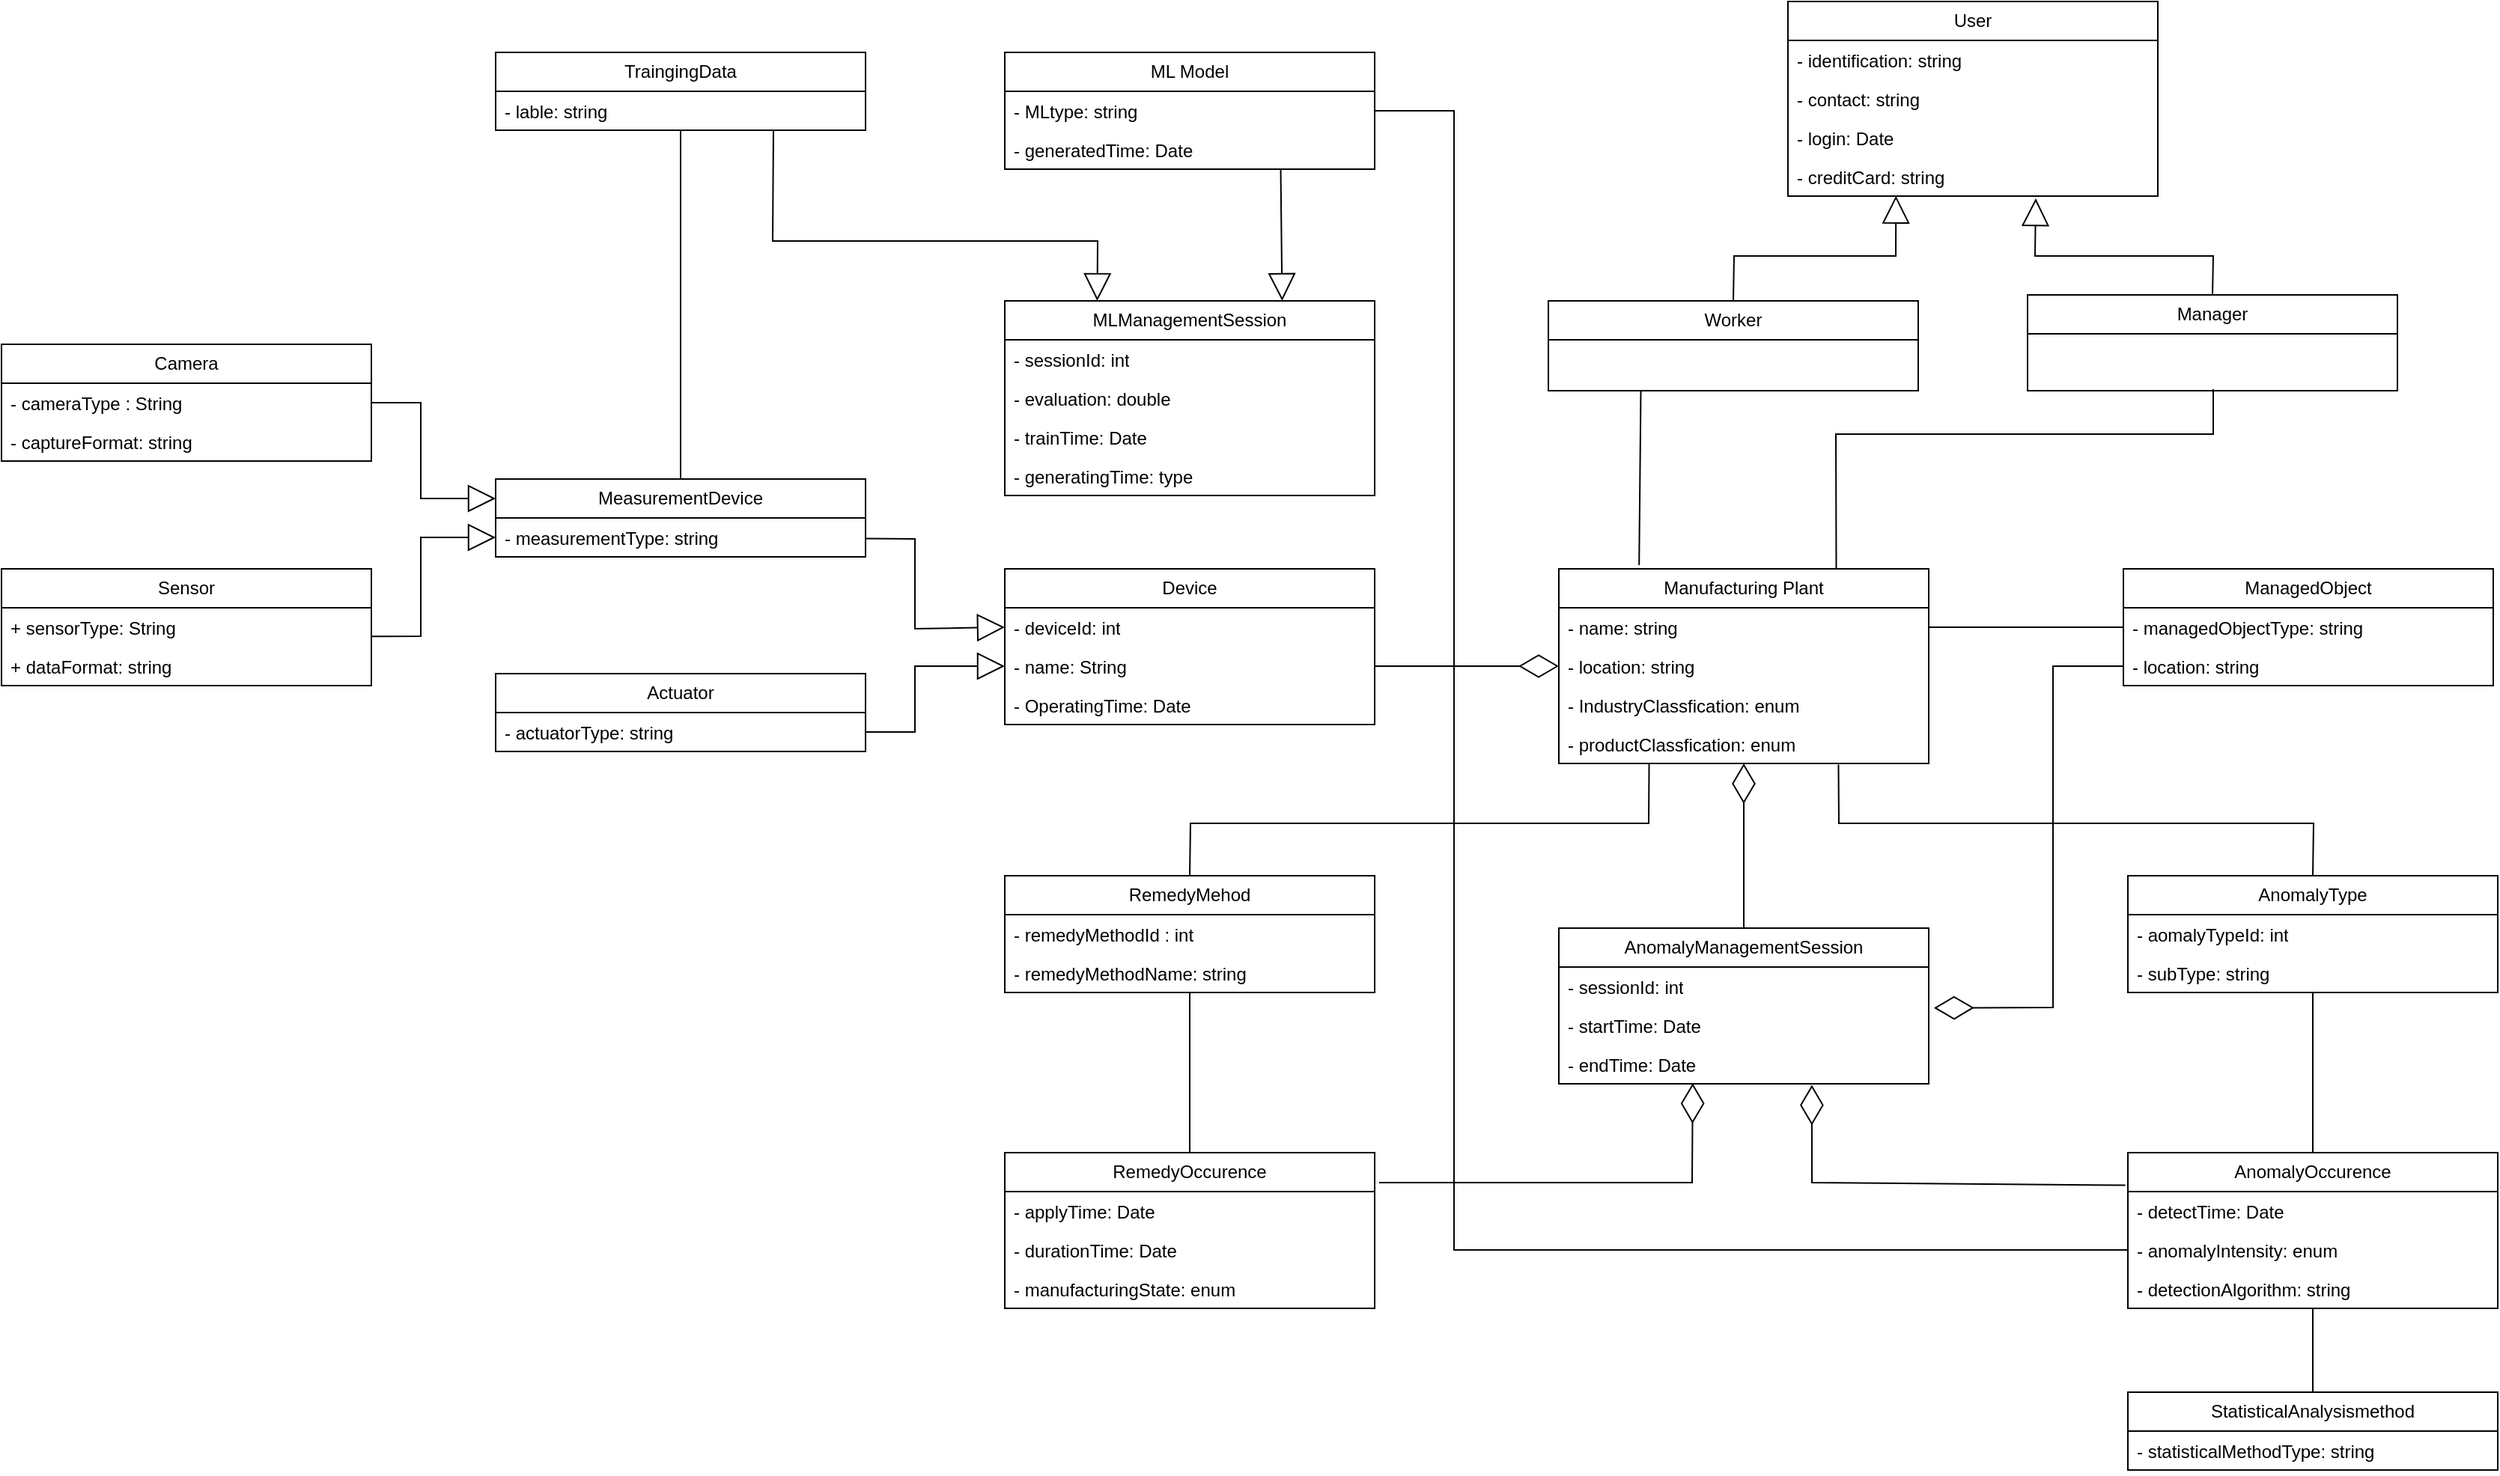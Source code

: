 <mxfile version="21.1.8" type="github">
  <diagram name="페이지-1" id="Eus2CIyO7c51uoO3_Tom">
    <mxGraphModel dx="2167" dy="1428" grid="1" gridSize="10" guides="1" tooltips="1" connect="1" arrows="1" fold="1" page="1" pageScale="1" pageWidth="827" pageHeight="1169" math="0" shadow="0">
      <root>
        <mxCell id="0" />
        <mxCell id="1" parent="0" />
        <mxCell id="gLREQ3NUGpqIkdflZNF1-84" value="Manufacturing Plant" style="swimlane;fontStyle=0;childLayout=stackLayout;horizontal=1;startSize=26;fillColor=none;horizontalStack=0;resizeParent=1;resizeParentMax=0;resizeLast=0;collapsible=1;marginBottom=0;whiteSpace=wrap;html=1;" vertex="1" parent="1">
          <mxGeometry x="350" y="380" width="247" height="130" as="geometry" />
        </mxCell>
        <mxCell id="gLREQ3NUGpqIkdflZNF1-85" value="- name: string" style="text;strokeColor=none;fillColor=none;align=left;verticalAlign=top;spacingLeft=4;spacingRight=4;overflow=hidden;rotatable=0;points=[[0,0.5],[1,0.5]];portConstraint=eastwest;whiteSpace=wrap;html=1;" vertex="1" parent="gLREQ3NUGpqIkdflZNF1-84">
          <mxGeometry y="26" width="247" height="26" as="geometry" />
        </mxCell>
        <mxCell id="gLREQ3NUGpqIkdflZNF1-86" value="- location: string" style="text;strokeColor=none;fillColor=none;align=left;verticalAlign=top;spacingLeft=4;spacingRight=4;overflow=hidden;rotatable=0;points=[[0,0.5],[1,0.5]];portConstraint=eastwest;whiteSpace=wrap;html=1;" vertex="1" parent="gLREQ3NUGpqIkdflZNF1-84">
          <mxGeometry y="52" width="247" height="26" as="geometry" />
        </mxCell>
        <mxCell id="gLREQ3NUGpqIkdflZNF1-87" value="- IndustryClassfication: enum" style="text;strokeColor=none;fillColor=none;align=left;verticalAlign=top;spacingLeft=4;spacingRight=4;overflow=hidden;rotatable=0;points=[[0,0.5],[1,0.5]];portConstraint=eastwest;whiteSpace=wrap;html=1;" vertex="1" parent="gLREQ3NUGpqIkdflZNF1-84">
          <mxGeometry y="78" width="247" height="26" as="geometry" />
        </mxCell>
        <mxCell id="gLREQ3NUGpqIkdflZNF1-175" value="- productClassfication: enum" style="text;strokeColor=none;fillColor=none;align=left;verticalAlign=top;spacingLeft=4;spacingRight=4;overflow=hidden;rotatable=0;points=[[0,0.5],[1,0.5]];portConstraint=eastwest;whiteSpace=wrap;html=1;" vertex="1" parent="gLREQ3NUGpqIkdflZNF1-84">
          <mxGeometry y="104" width="247" height="26" as="geometry" />
        </mxCell>
        <mxCell id="gLREQ3NUGpqIkdflZNF1-92" value="AnomalyManagementSession" style="swimlane;fontStyle=0;childLayout=stackLayout;horizontal=1;startSize=26;fillColor=none;horizontalStack=0;resizeParent=1;resizeParentMax=0;resizeLast=0;collapsible=1;marginBottom=0;whiteSpace=wrap;html=1;" vertex="1" parent="1">
          <mxGeometry x="350" y="620" width="247" height="104" as="geometry" />
        </mxCell>
        <mxCell id="gLREQ3NUGpqIkdflZNF1-172" value="- sessionId: int" style="text;strokeColor=none;fillColor=none;align=left;verticalAlign=top;spacingLeft=4;spacingRight=4;overflow=hidden;rotatable=0;points=[[0,0.5],[1,0.5]];portConstraint=eastwest;whiteSpace=wrap;html=1;" vertex="1" parent="gLREQ3NUGpqIkdflZNF1-92">
          <mxGeometry y="26" width="247" height="26" as="geometry" />
        </mxCell>
        <mxCell id="gLREQ3NUGpqIkdflZNF1-93" value="- startTime: Date" style="text;strokeColor=none;fillColor=none;align=left;verticalAlign=top;spacingLeft=4;spacingRight=4;overflow=hidden;rotatable=0;points=[[0,0.5],[1,0.5]];portConstraint=eastwest;whiteSpace=wrap;html=1;" vertex="1" parent="gLREQ3NUGpqIkdflZNF1-92">
          <mxGeometry y="52" width="247" height="26" as="geometry" />
        </mxCell>
        <mxCell id="gLREQ3NUGpqIkdflZNF1-94" value="- endTime: Date" style="text;strokeColor=none;fillColor=none;align=left;verticalAlign=top;spacingLeft=4;spacingRight=4;overflow=hidden;rotatable=0;points=[[0,0.5],[1,0.5]];portConstraint=eastwest;whiteSpace=wrap;html=1;" vertex="1" parent="gLREQ3NUGpqIkdflZNF1-92">
          <mxGeometry y="78" width="247" height="26" as="geometry" />
        </mxCell>
        <mxCell id="gLREQ3NUGpqIkdflZNF1-96" value="Device" style="swimlane;fontStyle=0;childLayout=stackLayout;horizontal=1;startSize=26;fillColor=none;horizontalStack=0;resizeParent=1;resizeParentMax=0;resizeLast=0;collapsible=1;marginBottom=0;whiteSpace=wrap;html=1;" vertex="1" parent="1">
          <mxGeometry x="-20" y="380" width="247" height="104" as="geometry" />
        </mxCell>
        <mxCell id="gLREQ3NUGpqIkdflZNF1-97" value="- deviceId: int" style="text;strokeColor=none;fillColor=none;align=left;verticalAlign=top;spacingLeft=4;spacingRight=4;overflow=hidden;rotatable=0;points=[[0,0.5],[1,0.5]];portConstraint=eastwest;whiteSpace=wrap;html=1;" vertex="1" parent="gLREQ3NUGpqIkdflZNF1-96">
          <mxGeometry y="26" width="247" height="26" as="geometry" />
        </mxCell>
        <mxCell id="gLREQ3NUGpqIkdflZNF1-98" value="- name: String" style="text;strokeColor=none;fillColor=none;align=left;verticalAlign=top;spacingLeft=4;spacingRight=4;overflow=hidden;rotatable=0;points=[[0,0.5],[1,0.5]];portConstraint=eastwest;whiteSpace=wrap;html=1;" vertex="1" parent="gLREQ3NUGpqIkdflZNF1-96">
          <mxGeometry y="52" width="247" height="26" as="geometry" />
        </mxCell>
        <mxCell id="gLREQ3NUGpqIkdflZNF1-99" value="- OperatingTime: Date" style="text;strokeColor=none;fillColor=none;align=left;verticalAlign=top;spacingLeft=4;spacingRight=4;overflow=hidden;rotatable=0;points=[[0,0.5],[1,0.5]];portConstraint=eastwest;whiteSpace=wrap;html=1;" vertex="1" parent="gLREQ3NUGpqIkdflZNF1-96">
          <mxGeometry y="78" width="247" height="26" as="geometry" />
        </mxCell>
        <mxCell id="gLREQ3NUGpqIkdflZNF1-100" value="MeasurementDevice" style="swimlane;fontStyle=0;childLayout=stackLayout;horizontal=1;startSize=26;fillColor=none;horizontalStack=0;resizeParent=1;resizeParentMax=0;resizeLast=0;collapsible=1;marginBottom=0;whiteSpace=wrap;html=1;" vertex="1" parent="1">
          <mxGeometry x="-360" y="320" width="247" height="52" as="geometry" />
        </mxCell>
        <mxCell id="gLREQ3NUGpqIkdflZNF1-101" value="- measurementType: string" style="text;strokeColor=none;fillColor=none;align=left;verticalAlign=top;spacingLeft=4;spacingRight=4;overflow=hidden;rotatable=0;points=[[0,0.5],[1,0.5]];portConstraint=eastwest;whiteSpace=wrap;html=1;" vertex="1" parent="gLREQ3NUGpqIkdflZNF1-100">
          <mxGeometry y="26" width="247" height="26" as="geometry" />
        </mxCell>
        <mxCell id="gLREQ3NUGpqIkdflZNF1-104" value="Actuator" style="swimlane;fontStyle=0;childLayout=stackLayout;horizontal=1;startSize=26;fillColor=none;horizontalStack=0;resizeParent=1;resizeParentMax=0;resizeLast=0;collapsible=1;marginBottom=0;whiteSpace=wrap;html=1;" vertex="1" parent="1">
          <mxGeometry x="-360" y="450" width="247" height="52" as="geometry" />
        </mxCell>
        <mxCell id="gLREQ3NUGpqIkdflZNF1-105" value="- actuatorType: string" style="text;strokeColor=none;fillColor=none;align=left;verticalAlign=top;spacingLeft=4;spacingRight=4;overflow=hidden;rotatable=0;points=[[0,0.5],[1,0.5]];portConstraint=eastwest;whiteSpace=wrap;html=1;" vertex="1" parent="gLREQ3NUGpqIkdflZNF1-104">
          <mxGeometry y="26" width="247" height="26" as="geometry" />
        </mxCell>
        <mxCell id="gLREQ3NUGpqIkdflZNF1-108" value="Camera" style="swimlane;fontStyle=0;childLayout=stackLayout;horizontal=1;startSize=26;fillColor=none;horizontalStack=0;resizeParent=1;resizeParentMax=0;resizeLast=0;collapsible=1;marginBottom=0;whiteSpace=wrap;html=1;" vertex="1" parent="1">
          <mxGeometry x="-690" y="230" width="247" height="78" as="geometry" />
        </mxCell>
        <mxCell id="gLREQ3NUGpqIkdflZNF1-109" value="- cameraType : String" style="text;strokeColor=none;fillColor=none;align=left;verticalAlign=top;spacingLeft=4;spacingRight=4;overflow=hidden;rotatable=0;points=[[0,0.5],[1,0.5]];portConstraint=eastwest;whiteSpace=wrap;html=1;" vertex="1" parent="gLREQ3NUGpqIkdflZNF1-108">
          <mxGeometry y="26" width="247" height="26" as="geometry" />
        </mxCell>
        <mxCell id="gLREQ3NUGpqIkdflZNF1-110" value="- captureFormat: string" style="text;strokeColor=none;fillColor=none;align=left;verticalAlign=top;spacingLeft=4;spacingRight=4;overflow=hidden;rotatable=0;points=[[0,0.5],[1,0.5]];portConstraint=eastwest;whiteSpace=wrap;html=1;" vertex="1" parent="gLREQ3NUGpqIkdflZNF1-108">
          <mxGeometry y="52" width="247" height="26" as="geometry" />
        </mxCell>
        <mxCell id="gLREQ3NUGpqIkdflZNF1-112" value="Sensor" style="swimlane;fontStyle=0;childLayout=stackLayout;horizontal=1;startSize=26;fillColor=none;horizontalStack=0;resizeParent=1;resizeParentMax=0;resizeLast=0;collapsible=1;marginBottom=0;whiteSpace=wrap;html=1;" vertex="1" parent="1">
          <mxGeometry x="-690" y="380" width="247" height="78" as="geometry" />
        </mxCell>
        <mxCell id="gLREQ3NUGpqIkdflZNF1-113" value="+ sensorType: String" style="text;strokeColor=none;fillColor=none;align=left;verticalAlign=top;spacingLeft=4;spacingRight=4;overflow=hidden;rotatable=0;points=[[0,0.5],[1,0.5]];portConstraint=eastwest;whiteSpace=wrap;html=1;" vertex="1" parent="gLREQ3NUGpqIkdflZNF1-112">
          <mxGeometry y="26" width="247" height="26" as="geometry" />
        </mxCell>
        <mxCell id="gLREQ3NUGpqIkdflZNF1-115" value="+ dataFormat: string" style="text;strokeColor=none;fillColor=none;align=left;verticalAlign=top;spacingLeft=4;spacingRight=4;overflow=hidden;rotatable=0;points=[[0,0.5],[1,0.5]];portConstraint=eastwest;whiteSpace=wrap;html=1;" vertex="1" parent="gLREQ3NUGpqIkdflZNF1-112">
          <mxGeometry y="52" width="247" height="26" as="geometry" />
        </mxCell>
        <mxCell id="gLREQ3NUGpqIkdflZNF1-116" value="AnomalyType" style="swimlane;fontStyle=0;childLayout=stackLayout;horizontal=1;startSize=26;fillColor=none;horizontalStack=0;resizeParent=1;resizeParentMax=0;resizeLast=0;collapsible=1;marginBottom=0;whiteSpace=wrap;html=1;" vertex="1" parent="1">
          <mxGeometry x="730" y="585" width="247" height="78" as="geometry" />
        </mxCell>
        <mxCell id="gLREQ3NUGpqIkdflZNF1-117" value="- aomalyTypeId: int" style="text;strokeColor=none;fillColor=none;align=left;verticalAlign=top;spacingLeft=4;spacingRight=4;overflow=hidden;rotatable=0;points=[[0,0.5],[1,0.5]];portConstraint=eastwest;whiteSpace=wrap;html=1;" vertex="1" parent="gLREQ3NUGpqIkdflZNF1-116">
          <mxGeometry y="26" width="247" height="26" as="geometry" />
        </mxCell>
        <mxCell id="gLREQ3NUGpqIkdflZNF1-118" value="- subType: string" style="text;strokeColor=none;fillColor=none;align=left;verticalAlign=top;spacingLeft=4;spacingRight=4;overflow=hidden;rotatable=0;points=[[0,0.5],[1,0.5]];portConstraint=eastwest;whiteSpace=wrap;html=1;" vertex="1" parent="gLREQ3NUGpqIkdflZNF1-116">
          <mxGeometry y="52" width="247" height="26" as="geometry" />
        </mxCell>
        <mxCell id="gLREQ3NUGpqIkdflZNF1-120" value="AnomalyOccurence" style="swimlane;fontStyle=0;childLayout=stackLayout;horizontal=1;startSize=26;fillColor=none;horizontalStack=0;resizeParent=1;resizeParentMax=0;resizeLast=0;collapsible=1;marginBottom=0;whiteSpace=wrap;html=1;" vertex="1" parent="1">
          <mxGeometry x="730" y="770" width="247" height="104" as="geometry" />
        </mxCell>
        <mxCell id="gLREQ3NUGpqIkdflZNF1-173" value="- detectTime: Date" style="text;strokeColor=none;fillColor=none;align=left;verticalAlign=top;spacingLeft=4;spacingRight=4;overflow=hidden;rotatable=0;points=[[0,0.5],[1,0.5]];portConstraint=eastwest;whiteSpace=wrap;html=1;" vertex="1" parent="gLREQ3NUGpqIkdflZNF1-120">
          <mxGeometry y="26" width="247" height="26" as="geometry" />
        </mxCell>
        <mxCell id="gLREQ3NUGpqIkdflZNF1-121" value="- anomalyIntensity: enum" style="text;strokeColor=none;fillColor=none;align=left;verticalAlign=top;spacingLeft=4;spacingRight=4;overflow=hidden;rotatable=0;points=[[0,0.5],[1,0.5]];portConstraint=eastwest;whiteSpace=wrap;html=1;" vertex="1" parent="gLREQ3NUGpqIkdflZNF1-120">
          <mxGeometry y="52" width="247" height="26" as="geometry" />
        </mxCell>
        <mxCell id="gLREQ3NUGpqIkdflZNF1-181" value="- detectionAlgorithm: string" style="text;strokeColor=none;fillColor=none;align=left;verticalAlign=top;spacingLeft=4;spacingRight=4;overflow=hidden;rotatable=0;points=[[0,0.5],[1,0.5]];portConstraint=eastwest;whiteSpace=wrap;html=1;" vertex="1" parent="gLREQ3NUGpqIkdflZNF1-120">
          <mxGeometry y="78" width="247" height="26" as="geometry" />
        </mxCell>
        <mxCell id="gLREQ3NUGpqIkdflZNF1-125" value="RemedyOccurence" style="swimlane;fontStyle=0;childLayout=stackLayout;horizontal=1;startSize=26;fillColor=none;horizontalStack=0;resizeParent=1;resizeParentMax=0;resizeLast=0;collapsible=1;marginBottom=0;whiteSpace=wrap;html=1;" vertex="1" parent="1">
          <mxGeometry x="-20" y="770" width="247" height="104" as="geometry" />
        </mxCell>
        <mxCell id="gLREQ3NUGpqIkdflZNF1-126" value="- applyTime: Date" style="text;strokeColor=none;fillColor=none;align=left;verticalAlign=top;spacingLeft=4;spacingRight=4;overflow=hidden;rotatable=0;points=[[0,0.5],[1,0.5]];portConstraint=eastwest;whiteSpace=wrap;html=1;" vertex="1" parent="gLREQ3NUGpqIkdflZNF1-125">
          <mxGeometry y="26" width="247" height="26" as="geometry" />
        </mxCell>
        <mxCell id="gLREQ3NUGpqIkdflZNF1-178" value="- durationTime: Date" style="text;strokeColor=none;fillColor=none;align=left;verticalAlign=top;spacingLeft=4;spacingRight=4;overflow=hidden;rotatable=0;points=[[0,0.5],[1,0.5]];portConstraint=eastwest;whiteSpace=wrap;html=1;" vertex="1" parent="gLREQ3NUGpqIkdflZNF1-125">
          <mxGeometry y="52" width="247" height="26" as="geometry" />
        </mxCell>
        <mxCell id="gLREQ3NUGpqIkdflZNF1-127" value="- manufacturingState: enum" style="text;strokeColor=none;fillColor=none;align=left;verticalAlign=top;spacingLeft=4;spacingRight=4;overflow=hidden;rotatable=0;points=[[0,0.5],[1,0.5]];portConstraint=eastwest;whiteSpace=wrap;html=1;" vertex="1" parent="gLREQ3NUGpqIkdflZNF1-125">
          <mxGeometry y="78" width="247" height="26" as="geometry" />
        </mxCell>
        <mxCell id="gLREQ3NUGpqIkdflZNF1-129" value="RemedyMehod" style="swimlane;fontStyle=0;childLayout=stackLayout;horizontal=1;startSize=26;fillColor=none;horizontalStack=0;resizeParent=1;resizeParentMax=0;resizeLast=0;collapsible=1;marginBottom=0;whiteSpace=wrap;html=1;" vertex="1" parent="1">
          <mxGeometry x="-20" y="585" width="247" height="78" as="geometry" />
        </mxCell>
        <mxCell id="gLREQ3NUGpqIkdflZNF1-130" value="- remedyMethodId : int" style="text;strokeColor=none;fillColor=none;align=left;verticalAlign=top;spacingLeft=4;spacingRight=4;overflow=hidden;rotatable=0;points=[[0,0.5],[1,0.5]];portConstraint=eastwest;whiteSpace=wrap;html=1;" vertex="1" parent="gLREQ3NUGpqIkdflZNF1-129">
          <mxGeometry y="26" width="247" height="26" as="geometry" />
        </mxCell>
        <mxCell id="gLREQ3NUGpqIkdflZNF1-131" value="- remedyMethodName: string" style="text;strokeColor=none;fillColor=none;align=left;verticalAlign=top;spacingLeft=4;spacingRight=4;overflow=hidden;rotatable=0;points=[[0,0.5],[1,0.5]];portConstraint=eastwest;whiteSpace=wrap;html=1;" vertex="1" parent="gLREQ3NUGpqIkdflZNF1-129">
          <mxGeometry y="52" width="247" height="26" as="geometry" />
        </mxCell>
        <mxCell id="gLREQ3NUGpqIkdflZNF1-134" value="Worker" style="swimlane;fontStyle=0;childLayout=stackLayout;horizontal=1;startSize=26;fillColor=none;horizontalStack=0;resizeParent=1;resizeParentMax=0;resizeLast=0;collapsible=1;marginBottom=0;whiteSpace=wrap;html=1;" vertex="1" parent="1">
          <mxGeometry x="343" y="201" width="247" height="60" as="geometry" />
        </mxCell>
        <mxCell id="gLREQ3NUGpqIkdflZNF1-138" value="Manager" style="swimlane;fontStyle=0;childLayout=stackLayout;horizontal=1;startSize=26;fillColor=none;horizontalStack=0;resizeParent=1;resizeParentMax=0;resizeLast=0;collapsible=1;marginBottom=0;whiteSpace=wrap;html=1;" vertex="1" parent="1">
          <mxGeometry x="663" y="197" width="247" height="64" as="geometry" />
        </mxCell>
        <mxCell id="gLREQ3NUGpqIkdflZNF1-142" value="User" style="swimlane;fontStyle=0;childLayout=stackLayout;horizontal=1;startSize=26;fillColor=none;horizontalStack=0;resizeParent=1;resizeParentMax=0;resizeLast=0;collapsible=1;marginBottom=0;whiteSpace=wrap;html=1;" vertex="1" parent="1">
          <mxGeometry x="503" y="1" width="247" height="130" as="geometry" />
        </mxCell>
        <mxCell id="gLREQ3NUGpqIkdflZNF1-143" value="- identification: string" style="text;strokeColor=none;fillColor=none;align=left;verticalAlign=top;spacingLeft=4;spacingRight=4;overflow=hidden;rotatable=0;points=[[0,0.5],[1,0.5]];portConstraint=eastwest;whiteSpace=wrap;html=1;" vertex="1" parent="gLREQ3NUGpqIkdflZNF1-142">
          <mxGeometry y="26" width="247" height="26" as="geometry" />
        </mxCell>
        <mxCell id="gLREQ3NUGpqIkdflZNF1-144" value="- contact: string" style="text;strokeColor=none;fillColor=none;align=left;verticalAlign=top;spacingLeft=4;spacingRight=4;overflow=hidden;rotatable=0;points=[[0,0.5],[1,0.5]];portConstraint=eastwest;whiteSpace=wrap;html=1;" vertex="1" parent="gLREQ3NUGpqIkdflZNF1-142">
          <mxGeometry y="52" width="247" height="26" as="geometry" />
        </mxCell>
        <mxCell id="gLREQ3NUGpqIkdflZNF1-145" value="- login: Date" style="text;strokeColor=none;fillColor=none;align=left;verticalAlign=top;spacingLeft=4;spacingRight=4;overflow=hidden;rotatable=0;points=[[0,0.5],[1,0.5]];portConstraint=eastwest;whiteSpace=wrap;html=1;" vertex="1" parent="gLREQ3NUGpqIkdflZNF1-142">
          <mxGeometry y="78" width="247" height="26" as="geometry" />
        </mxCell>
        <mxCell id="gLREQ3NUGpqIkdflZNF1-176" value="- creditCard: string" style="text;strokeColor=none;fillColor=none;align=left;verticalAlign=top;spacingLeft=4;spacingRight=4;overflow=hidden;rotatable=0;points=[[0,0.5],[1,0.5]];portConstraint=eastwest;whiteSpace=wrap;html=1;" vertex="1" parent="gLREQ3NUGpqIkdflZNF1-142">
          <mxGeometry y="104" width="247" height="26" as="geometry" />
        </mxCell>
        <mxCell id="gLREQ3NUGpqIkdflZNF1-146" value="ManagedObject" style="swimlane;fontStyle=0;childLayout=stackLayout;horizontal=1;startSize=26;fillColor=none;horizontalStack=0;resizeParent=1;resizeParentMax=0;resizeLast=0;collapsible=1;marginBottom=0;whiteSpace=wrap;html=1;" vertex="1" parent="1">
          <mxGeometry x="727" y="380" width="247" height="78" as="geometry" />
        </mxCell>
        <mxCell id="gLREQ3NUGpqIkdflZNF1-147" value="- managedObjectType: string" style="text;strokeColor=none;fillColor=none;align=left;verticalAlign=top;spacingLeft=4;spacingRight=4;overflow=hidden;rotatable=0;points=[[0,0.5],[1,0.5]];portConstraint=eastwest;whiteSpace=wrap;html=1;" vertex="1" parent="gLREQ3NUGpqIkdflZNF1-146">
          <mxGeometry y="26" width="247" height="26" as="geometry" />
        </mxCell>
        <mxCell id="gLREQ3NUGpqIkdflZNF1-148" value="- location: string" style="text;strokeColor=none;fillColor=none;align=left;verticalAlign=top;spacingLeft=4;spacingRight=4;overflow=hidden;rotatable=0;points=[[0,0.5],[1,0.5]];portConstraint=eastwest;whiteSpace=wrap;html=1;" vertex="1" parent="gLREQ3NUGpqIkdflZNF1-146">
          <mxGeometry y="52" width="247" height="26" as="geometry" />
        </mxCell>
        <mxCell id="gLREQ3NUGpqIkdflZNF1-154" value="MLManagementSession" style="swimlane;fontStyle=0;childLayout=stackLayout;horizontal=1;startSize=26;fillColor=none;horizontalStack=0;resizeParent=1;resizeParentMax=0;resizeLast=0;collapsible=1;marginBottom=0;whiteSpace=wrap;html=1;" vertex="1" parent="1">
          <mxGeometry x="-20" y="201" width="247" height="130" as="geometry" />
        </mxCell>
        <mxCell id="gLREQ3NUGpqIkdflZNF1-180" value="- sessionId: int" style="text;strokeColor=none;fillColor=none;align=left;verticalAlign=top;spacingLeft=4;spacingRight=4;overflow=hidden;rotatable=0;points=[[0,0.5],[1,0.5]];portConstraint=eastwest;whiteSpace=wrap;html=1;" vertex="1" parent="gLREQ3NUGpqIkdflZNF1-154">
          <mxGeometry y="26" width="247" height="26" as="geometry" />
        </mxCell>
        <mxCell id="gLREQ3NUGpqIkdflZNF1-155" value="- evaluation: double" style="text;strokeColor=none;fillColor=none;align=left;verticalAlign=top;spacingLeft=4;spacingRight=4;overflow=hidden;rotatable=0;points=[[0,0.5],[1,0.5]];portConstraint=eastwest;whiteSpace=wrap;html=1;" vertex="1" parent="gLREQ3NUGpqIkdflZNF1-154">
          <mxGeometry y="52" width="247" height="26" as="geometry" />
        </mxCell>
        <mxCell id="gLREQ3NUGpqIkdflZNF1-156" value="- trainTime: Date" style="text;strokeColor=none;fillColor=none;align=left;verticalAlign=top;spacingLeft=4;spacingRight=4;overflow=hidden;rotatable=0;points=[[0,0.5],[1,0.5]];portConstraint=eastwest;whiteSpace=wrap;html=1;" vertex="1" parent="gLREQ3NUGpqIkdflZNF1-154">
          <mxGeometry y="78" width="247" height="26" as="geometry" />
        </mxCell>
        <mxCell id="gLREQ3NUGpqIkdflZNF1-157" value="- generatingTime: type" style="text;strokeColor=none;fillColor=none;align=left;verticalAlign=top;spacingLeft=4;spacingRight=4;overflow=hidden;rotatable=0;points=[[0,0.5],[1,0.5]];portConstraint=eastwest;whiteSpace=wrap;html=1;" vertex="1" parent="gLREQ3NUGpqIkdflZNF1-154">
          <mxGeometry y="104" width="247" height="26" as="geometry" />
        </mxCell>
        <mxCell id="gLREQ3NUGpqIkdflZNF1-159" value="ML Model" style="swimlane;fontStyle=0;childLayout=stackLayout;horizontal=1;startSize=26;fillColor=none;horizontalStack=0;resizeParent=1;resizeParentMax=0;resizeLast=0;collapsible=1;marginBottom=0;whiteSpace=wrap;html=1;" vertex="1" parent="1">
          <mxGeometry x="-20" y="35" width="247" height="78" as="geometry" />
        </mxCell>
        <mxCell id="gLREQ3NUGpqIkdflZNF1-160" value="- MLtype: string" style="text;strokeColor=none;fillColor=none;align=left;verticalAlign=top;spacingLeft=4;spacingRight=4;overflow=hidden;rotatable=0;points=[[0,0.5],[1,0.5]];portConstraint=eastwest;whiteSpace=wrap;html=1;" vertex="1" parent="gLREQ3NUGpqIkdflZNF1-159">
          <mxGeometry y="26" width="247" height="26" as="geometry" />
        </mxCell>
        <mxCell id="gLREQ3NUGpqIkdflZNF1-179" value="- generatedTime: Date" style="text;strokeColor=none;fillColor=none;align=left;verticalAlign=top;spacingLeft=4;spacingRight=4;overflow=hidden;rotatable=0;points=[[0,0.5],[1,0.5]];portConstraint=eastwest;whiteSpace=wrap;html=1;" vertex="1" parent="gLREQ3NUGpqIkdflZNF1-159">
          <mxGeometry y="52" width="247" height="26" as="geometry" />
        </mxCell>
        <mxCell id="gLREQ3NUGpqIkdflZNF1-163" value="StatisticalAnalysismethod" style="swimlane;fontStyle=0;childLayout=stackLayout;horizontal=1;startSize=26;fillColor=none;horizontalStack=0;resizeParent=1;resizeParentMax=0;resizeLast=0;collapsible=1;marginBottom=0;whiteSpace=wrap;html=1;" vertex="1" parent="1">
          <mxGeometry x="730" y="930" width="247" height="52" as="geometry" />
        </mxCell>
        <mxCell id="gLREQ3NUGpqIkdflZNF1-164" value="- statisticalMethodType: string" style="text;strokeColor=none;fillColor=none;align=left;verticalAlign=top;spacingLeft=4;spacingRight=4;overflow=hidden;rotatable=0;points=[[0,0.5],[1,0.5]];portConstraint=eastwest;whiteSpace=wrap;html=1;" vertex="1" parent="gLREQ3NUGpqIkdflZNF1-163">
          <mxGeometry y="26" width="247" height="26" as="geometry" />
        </mxCell>
        <mxCell id="gLREQ3NUGpqIkdflZNF1-167" value="TraingingData" style="swimlane;fontStyle=0;childLayout=stackLayout;horizontal=1;startSize=26;fillColor=none;horizontalStack=0;resizeParent=1;resizeParentMax=0;resizeLast=0;collapsible=1;marginBottom=0;whiteSpace=wrap;html=1;" vertex="1" parent="1">
          <mxGeometry x="-360" y="35" width="247" height="52" as="geometry" />
        </mxCell>
        <mxCell id="gLREQ3NUGpqIkdflZNF1-168" value="- lable: string" style="text;strokeColor=none;fillColor=none;align=left;verticalAlign=top;spacingLeft=4;spacingRight=4;overflow=hidden;rotatable=0;points=[[0,0.5],[1,0.5]];portConstraint=eastwest;whiteSpace=wrap;html=1;" vertex="1" parent="gLREQ3NUGpqIkdflZNF1-167">
          <mxGeometry y="26" width="247" height="26" as="geometry" />
        </mxCell>
        <mxCell id="gLREQ3NUGpqIkdflZNF1-182" value="" style="endArrow=diamondThin;endFill=0;endSize=24;html=1;rounded=0;entryX=0.362;entryY=0.986;entryDx=0;entryDy=0;entryPerimeter=0;exitX=1.012;exitY=-0.231;exitDx=0;exitDy=0;exitPerimeter=0;" edge="1" parent="1" source="gLREQ3NUGpqIkdflZNF1-126" target="gLREQ3NUGpqIkdflZNF1-94">
          <mxGeometry width="160" relative="1" as="geometry">
            <mxPoint x="230" y="840" as="sourcePoint" />
            <mxPoint x="440" y="790" as="targetPoint" />
            <Array as="points">
              <mxPoint x="439" y="790" />
            </Array>
          </mxGeometry>
        </mxCell>
        <mxCell id="gLREQ3NUGpqIkdflZNF1-183" value="" style="endArrow=diamondThin;endFill=0;endSize=24;html=1;rounded=0;exitX=-0.007;exitY=-0.162;exitDx=0;exitDy=0;exitPerimeter=0;entryX=0.684;entryY=1.031;entryDx=0;entryDy=0;entryPerimeter=0;" edge="1" parent="1" source="gLREQ3NUGpqIkdflZNF1-173" target="gLREQ3NUGpqIkdflZNF1-94">
          <mxGeometry width="160" relative="1" as="geometry">
            <mxPoint x="240" y="850" as="sourcePoint" />
            <mxPoint x="520" y="790" as="targetPoint" />
            <Array as="points">
              <mxPoint x="519" y="790" />
            </Array>
          </mxGeometry>
        </mxCell>
        <mxCell id="gLREQ3NUGpqIkdflZNF1-191" value="" style="endArrow=diamondThin;endFill=0;endSize=24;html=1;rounded=0;exitX=0.5;exitY=0;exitDx=0;exitDy=0;entryX=0.5;entryY=1;entryDx=0;entryDy=0;entryPerimeter=0;" edge="1" parent="1" source="gLREQ3NUGpqIkdflZNF1-92" target="gLREQ3NUGpqIkdflZNF1-175">
          <mxGeometry width="160" relative="1" as="geometry">
            <mxPoint x="240" y="850" as="sourcePoint" />
            <mxPoint x="449" y="794" as="targetPoint" />
            <Array as="points" />
          </mxGeometry>
        </mxCell>
        <mxCell id="gLREQ3NUGpqIkdflZNF1-192" value="" style="endArrow=diamondThin;endFill=0;endSize=24;html=1;rounded=0;exitX=1;exitY=0.5;exitDx=0;exitDy=0;entryX=0;entryY=0.5;entryDx=0;entryDy=0;entryPerimeter=0;" edge="1" parent="1" source="gLREQ3NUGpqIkdflZNF1-98" target="gLREQ3NUGpqIkdflZNF1-86">
          <mxGeometry width="160" relative="1" as="geometry">
            <mxPoint x="484" y="690" as="sourcePoint" />
            <mxPoint x="484" y="520" as="targetPoint" />
            <Array as="points" />
          </mxGeometry>
        </mxCell>
        <mxCell id="gLREQ3NUGpqIkdflZNF1-193" value="" style="endArrow=diamondThin;endFill=0;endSize=24;html=1;rounded=0;exitX=0;exitY=0.5;exitDx=0;exitDy=0;entryX=1.014;entryY=0.052;entryDx=0;entryDy=0;entryPerimeter=0;" edge="1" parent="1" source="gLREQ3NUGpqIkdflZNF1-148" target="gLREQ3NUGpqIkdflZNF1-93">
          <mxGeometry width="160" relative="1" as="geometry">
            <mxPoint x="484" y="690" as="sourcePoint" />
            <mxPoint x="484" y="520" as="targetPoint" />
            <Array as="points">
              <mxPoint x="680" y="445" />
              <mxPoint x="680" y="673" />
            </Array>
          </mxGeometry>
        </mxCell>
        <mxCell id="gLREQ3NUGpqIkdflZNF1-194" value="" style="endArrow=block;endSize=16;endFill=0;html=1;rounded=0;entryX=0;entryY=0.5;entryDx=0;entryDy=0;" edge="1" parent="1" source="gLREQ3NUGpqIkdflZNF1-101" target="gLREQ3NUGpqIkdflZNF1-97">
          <mxGeometry width="160" relative="1" as="geometry">
            <mxPoint x="-110" y="360" as="sourcePoint" />
            <mxPoint x="-140" y="370" as="targetPoint" />
            <Array as="points">
              <mxPoint x="-80" y="360" />
              <mxPoint x="-80" y="420" />
            </Array>
          </mxGeometry>
        </mxCell>
        <mxCell id="gLREQ3NUGpqIkdflZNF1-195" value="" style="endArrow=block;endSize=16;endFill=0;html=1;rounded=0;exitX=1;exitY=0.5;exitDx=0;exitDy=0;entryX=0;entryY=0.5;entryDx=0;entryDy=0;" edge="1" parent="1" source="gLREQ3NUGpqIkdflZNF1-105" target="gLREQ3NUGpqIkdflZNF1-98">
          <mxGeometry width="160" relative="1" as="geometry">
            <mxPoint x="-103" y="339" as="sourcePoint" />
            <mxPoint x="-20" y="429" as="targetPoint" />
            <Array as="points">
              <mxPoint x="-80" y="489" />
              <mxPoint x="-80" y="445" />
            </Array>
          </mxGeometry>
        </mxCell>
        <mxCell id="gLREQ3NUGpqIkdflZNF1-196" value="" style="endArrow=block;endSize=16;endFill=0;html=1;rounded=0;exitX=1;exitY=0.5;exitDx=0;exitDy=0;entryX=0;entryY=0.25;entryDx=0;entryDy=0;" edge="1" parent="1" source="gLREQ3NUGpqIkdflZNF1-109" target="gLREQ3NUGpqIkdflZNF1-100">
          <mxGeometry width="160" relative="1" as="geometry">
            <mxPoint x="-103" y="370" as="sourcePoint" />
            <mxPoint x="-360" y="350" as="targetPoint" />
            <Array as="points">
              <mxPoint x="-410" y="269" />
              <mxPoint x="-410" y="333" />
            </Array>
          </mxGeometry>
        </mxCell>
        <mxCell id="gLREQ3NUGpqIkdflZNF1-197" value="" style="endArrow=block;endSize=16;endFill=0;html=1;rounded=0;exitX=1.001;exitY=0.735;exitDx=0;exitDy=0;entryX=0;entryY=0.5;entryDx=0;entryDy=0;exitPerimeter=0;" edge="1" parent="1" source="gLREQ3NUGpqIkdflZNF1-113" target="gLREQ3NUGpqIkdflZNF1-101">
          <mxGeometry width="160" relative="1" as="geometry">
            <mxPoint x="-433" y="279" as="sourcePoint" />
            <mxPoint x="-350" y="343" as="targetPoint" />
            <Array as="points">
              <mxPoint x="-410" y="425" />
              <mxPoint x="-410" y="359" />
            </Array>
          </mxGeometry>
        </mxCell>
        <mxCell id="gLREQ3NUGpqIkdflZNF1-198" value="" style="endArrow=block;endSize=16;endFill=0;html=1;rounded=0;exitX=0.5;exitY=0;exitDx=0;exitDy=0;entryX=0.292;entryY=0.993;entryDx=0;entryDy=0;entryPerimeter=0;" edge="1" parent="1" source="gLREQ3NUGpqIkdflZNF1-134" target="gLREQ3NUGpqIkdflZNF1-176">
          <mxGeometry width="160" relative="1" as="geometry">
            <mxPoint x="-103" y="451" as="sourcePoint" />
            <mxPoint x="-10" y="510" as="targetPoint" />
            <Array as="points">
              <mxPoint x="467" y="171" />
              <mxPoint x="575" y="171" />
            </Array>
          </mxGeometry>
        </mxCell>
        <mxCell id="gLREQ3NUGpqIkdflZNF1-199" value="" style="endArrow=block;endSize=16;endFill=0;html=1;rounded=0;exitX=0.5;exitY=0;exitDx=0;exitDy=0;entryX=0.67;entryY=1.057;entryDx=0;entryDy=0;entryPerimeter=0;" edge="1" parent="1" source="gLREQ3NUGpqIkdflZNF1-138" target="gLREQ3NUGpqIkdflZNF1-176">
          <mxGeometry width="160" relative="1" as="geometry">
            <mxPoint x="477" y="211" as="sourcePoint" />
            <mxPoint x="585" y="141" as="targetPoint" />
            <Array as="points">
              <mxPoint x="787" y="171" />
              <mxPoint x="730" y="171" />
              <mxPoint x="668" y="171" />
            </Array>
          </mxGeometry>
        </mxCell>
        <mxCell id="gLREQ3NUGpqIkdflZNF1-200" value="" style="endArrow=none;endFill=0;endSize=12;html=1;rounded=0;exitX=0.5;exitY=0;exitDx=0;exitDy=0;" edge="1" parent="1" source="gLREQ3NUGpqIkdflZNF1-100" target="gLREQ3NUGpqIkdflZNF1-168">
          <mxGeometry width="160" relative="1" as="geometry">
            <mxPoint x="-490" y="90" as="sourcePoint" />
            <mxPoint x="-236" y="10" as="targetPoint" />
          </mxGeometry>
        </mxCell>
        <mxCell id="gLREQ3NUGpqIkdflZNF1-201" value="" style="endArrow=block;endSize=16;endFill=0;html=1;rounded=0;entryX=0.25;entryY=0;entryDx=0;entryDy=0;exitX=0.751;exitY=0.981;exitDx=0;exitDy=0;exitPerimeter=0;" edge="1" parent="1" source="gLREQ3NUGpqIkdflZNF1-168" target="gLREQ3NUGpqIkdflZNF1-154">
          <mxGeometry width="160" relative="1" as="geometry">
            <mxPoint x="-175" y="91" as="sourcePoint" />
            <mxPoint x="-10" y="510" as="targetPoint" />
            <Array as="points">
              <mxPoint x="-175" y="161" />
              <mxPoint x="42" y="161" />
            </Array>
          </mxGeometry>
        </mxCell>
        <mxCell id="gLREQ3NUGpqIkdflZNF1-202" value="" style="endArrow=block;endSize=16;endFill=0;html=1;rounded=0;entryX=0.75;entryY=0;entryDx=0;entryDy=0;exitX=0.746;exitY=0.991;exitDx=0;exitDy=0;exitPerimeter=0;" edge="1" parent="1" source="gLREQ3NUGpqIkdflZNF1-179" target="gLREQ3NUGpqIkdflZNF1-154">
          <mxGeometry width="160" relative="1" as="geometry">
            <mxPoint x="-165" y="97" as="sourcePoint" />
            <mxPoint x="52" y="211" as="targetPoint" />
            <Array as="points">
              <mxPoint x="165" y="181" />
            </Array>
          </mxGeometry>
        </mxCell>
        <mxCell id="gLREQ3NUGpqIkdflZNF1-203" value="" style="endArrow=none;endFill=0;endSize=12;html=1;rounded=0;exitX=0.5;exitY=0;exitDx=0;exitDy=0;" edge="1" parent="1" source="gLREQ3NUGpqIkdflZNF1-125" target="gLREQ3NUGpqIkdflZNF1-131">
          <mxGeometry width="160" relative="1" as="geometry">
            <mxPoint x="-226" y="330" as="sourcePoint" />
            <mxPoint x="-226" y="16" as="targetPoint" />
          </mxGeometry>
        </mxCell>
        <mxCell id="gLREQ3NUGpqIkdflZNF1-204" value="" style="endArrow=none;endFill=0;endSize=12;html=1;rounded=0;entryX=0.244;entryY=1.017;entryDx=0;entryDy=0;entryPerimeter=0;exitX=0.5;exitY=0;exitDx=0;exitDy=0;" edge="1" parent="1" source="gLREQ3NUGpqIkdflZNF1-129" target="gLREQ3NUGpqIkdflZNF1-175">
          <mxGeometry width="160" relative="1" as="geometry">
            <mxPoint x="100" y="590" as="sourcePoint" />
            <mxPoint x="114" y="673" as="targetPoint" />
            <Array as="points">
              <mxPoint x="104" y="550" />
              <mxPoint x="410" y="550" />
            </Array>
          </mxGeometry>
        </mxCell>
        <mxCell id="gLREQ3NUGpqIkdflZNF1-206" value="" style="endArrow=none;endFill=0;endSize=12;html=1;rounded=0;entryX=0.756;entryY=1.027;entryDx=0;entryDy=0;entryPerimeter=0;exitX=0.5;exitY=0;exitDx=0;exitDy=0;" edge="1" parent="1" source="gLREQ3NUGpqIkdflZNF1-116" target="gLREQ3NUGpqIkdflZNF1-175">
          <mxGeometry width="160" relative="1" as="geometry">
            <mxPoint x="850" y="580" as="sourcePoint" />
            <mxPoint x="420" y="520" as="targetPoint" />
            <Array as="points">
              <mxPoint x="854" y="550" />
              <mxPoint x="537" y="550" />
            </Array>
          </mxGeometry>
        </mxCell>
        <mxCell id="gLREQ3NUGpqIkdflZNF1-208" value="" style="endArrow=none;endFill=0;endSize=12;html=1;rounded=0;entryX=0.25;entryY=1;entryDx=0;entryDy=0;exitX=0.217;exitY=-0.019;exitDx=0;exitDy=0;exitPerimeter=0;" edge="1" parent="1" source="gLREQ3NUGpqIkdflZNF1-84" target="gLREQ3NUGpqIkdflZNF1-134">
          <mxGeometry width="160" relative="1" as="geometry">
            <mxPoint x="480" y="340" as="sourcePoint" />
            <mxPoint x="547" y="521" as="targetPoint" />
            <Array as="points" />
          </mxGeometry>
        </mxCell>
        <mxCell id="gLREQ3NUGpqIkdflZNF1-209" value="" style="endArrow=none;endFill=0;endSize=12;html=1;rounded=0;exitX=0.75;exitY=0;exitDx=0;exitDy=0;" edge="1" parent="1" source="gLREQ3NUGpqIkdflZNF1-84">
          <mxGeometry width="160" relative="1" as="geometry">
            <mxPoint x="414" y="388" as="sourcePoint" />
            <mxPoint x="787" y="260" as="targetPoint" />
            <Array as="points">
              <mxPoint x="535" y="290" />
              <mxPoint x="787" y="290" />
            </Array>
          </mxGeometry>
        </mxCell>
        <mxCell id="gLREQ3NUGpqIkdflZNF1-210" value="" style="endArrow=none;endFill=0;endSize=12;html=1;rounded=0;entryX=0.5;entryY=1.017;entryDx=0;entryDy=0;entryPerimeter=0;" edge="1" parent="1" source="gLREQ3NUGpqIkdflZNF1-120" target="gLREQ3NUGpqIkdflZNF1-118">
          <mxGeometry width="160" relative="1" as="geometry">
            <mxPoint x="114" y="780" as="sourcePoint" />
            <mxPoint x="850" y="660" as="targetPoint" />
          </mxGeometry>
        </mxCell>
        <mxCell id="gLREQ3NUGpqIkdflZNF1-211" value="" style="endArrow=none;endFill=0;endSize=12;html=1;rounded=0;exitX=0.5;exitY=0;exitDx=0;exitDy=0;" edge="1" parent="1" source="gLREQ3NUGpqIkdflZNF1-163" target="gLREQ3NUGpqIkdflZNF1-181">
          <mxGeometry width="160" relative="1" as="geometry">
            <mxPoint x="864" y="780" as="sourcePoint" />
            <mxPoint x="864" y="673" as="targetPoint" />
          </mxGeometry>
        </mxCell>
        <mxCell id="gLREQ3NUGpqIkdflZNF1-212" value="" style="endArrow=none;endFill=0;endSize=12;html=1;rounded=0;exitX=0;exitY=0.5;exitDx=0;exitDy=0;entryX=1;entryY=0.5;entryDx=0;entryDy=0;" edge="1" parent="1" source="gLREQ3NUGpqIkdflZNF1-121" target="gLREQ3NUGpqIkdflZNF1-160">
          <mxGeometry width="160" relative="1" as="geometry">
            <mxPoint x="864" y="940" as="sourcePoint" />
            <mxPoint x="864" y="884" as="targetPoint" />
            <Array as="points">
              <mxPoint x="280" y="835" />
              <mxPoint x="280" y="74" />
            </Array>
          </mxGeometry>
        </mxCell>
        <mxCell id="gLREQ3NUGpqIkdflZNF1-213" value="" style="endArrow=none;endFill=0;endSize=12;html=1;rounded=0;entryX=1;entryY=0.5;entryDx=0;entryDy=0;exitX=0;exitY=0.5;exitDx=0;exitDy=0;" edge="1" parent="1" source="gLREQ3NUGpqIkdflZNF1-147" target="gLREQ3NUGpqIkdflZNF1-85">
          <mxGeometry width="160" relative="1" as="geometry">
            <mxPoint x="864" y="595" as="sourcePoint" />
            <mxPoint x="547" y="521" as="targetPoint" />
            <Array as="points">
              <mxPoint x="640" y="419" />
            </Array>
          </mxGeometry>
        </mxCell>
      </root>
    </mxGraphModel>
  </diagram>
</mxfile>
